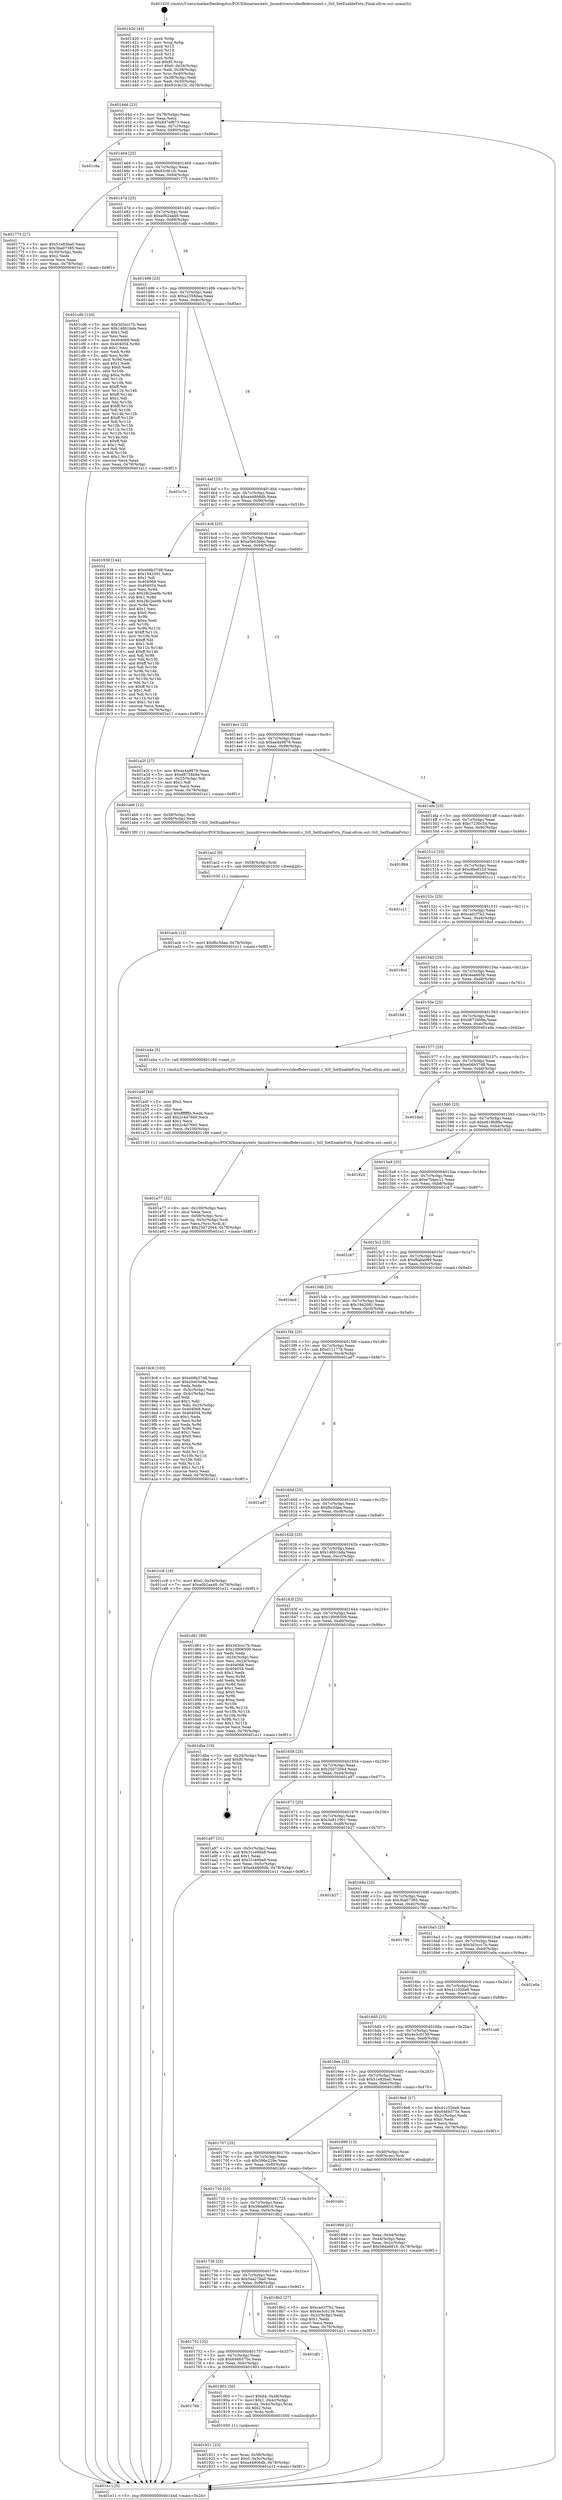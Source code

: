 digraph "0x401420" {
  label = "0x401420 (/mnt/c/Users/mathe/Desktop/tcc/POCII/binaries/extr_linuxdriversvideofbdevsisinit.c_SiS_SetEnableFstn_Final-ollvm.out::main(0))"
  labelloc = "t"
  node[shape=record]

  Entry [label="",width=0.3,height=0.3,shape=circle,fillcolor=black,style=filled]
  "0x40144d" [label="{
     0x40144d [23]\l
     | [instrs]\l
     &nbsp;&nbsp;0x40144d \<+3\>: mov -0x78(%rbp),%eax\l
     &nbsp;&nbsp;0x401450 \<+2\>: mov %eax,%ecx\l
     &nbsp;&nbsp;0x401452 \<+6\>: sub $0x847ef873,%ecx\l
     &nbsp;&nbsp;0x401458 \<+3\>: mov %eax,-0x7c(%rbp)\l
     &nbsp;&nbsp;0x40145b \<+3\>: mov %ecx,-0x80(%rbp)\l
     &nbsp;&nbsp;0x40145e \<+6\>: je 0000000000401c8a \<main+0x86a\>\l
  }"]
  "0x401c8a" [label="{
     0x401c8a\l
  }", style=dashed]
  "0x401464" [label="{
     0x401464 [25]\l
     | [instrs]\l
     &nbsp;&nbsp;0x401464 \<+5\>: jmp 0000000000401469 \<main+0x49\>\l
     &nbsp;&nbsp;0x401469 \<+3\>: mov -0x7c(%rbp),%eax\l
     &nbsp;&nbsp;0x40146c \<+5\>: sub $0x93c9c1fc,%eax\l
     &nbsp;&nbsp;0x401471 \<+6\>: mov %eax,-0x84(%rbp)\l
     &nbsp;&nbsp;0x401477 \<+6\>: je 0000000000401775 \<main+0x355\>\l
  }"]
  Exit [label="",width=0.3,height=0.3,shape=circle,fillcolor=black,style=filled,peripheries=2]
  "0x401775" [label="{
     0x401775 [27]\l
     | [instrs]\l
     &nbsp;&nbsp;0x401775 \<+5\>: mov $0x51e83ba0,%eax\l
     &nbsp;&nbsp;0x40177a \<+5\>: mov $0x3ba07385,%ecx\l
     &nbsp;&nbsp;0x40177f \<+3\>: mov -0x30(%rbp),%edx\l
     &nbsp;&nbsp;0x401782 \<+3\>: cmp $0x2,%edx\l
     &nbsp;&nbsp;0x401785 \<+3\>: cmovne %ecx,%eax\l
     &nbsp;&nbsp;0x401788 \<+3\>: mov %eax,-0x78(%rbp)\l
     &nbsp;&nbsp;0x40178b \<+5\>: jmp 0000000000401e11 \<main+0x9f1\>\l
  }"]
  "0x40147d" [label="{
     0x40147d [25]\l
     | [instrs]\l
     &nbsp;&nbsp;0x40147d \<+5\>: jmp 0000000000401482 \<main+0x62\>\l
     &nbsp;&nbsp;0x401482 \<+3\>: mov -0x7c(%rbp),%eax\l
     &nbsp;&nbsp;0x401485 \<+5\>: sub $0xa0b2aa48,%eax\l
     &nbsp;&nbsp;0x40148a \<+6\>: mov %eax,-0x88(%rbp)\l
     &nbsp;&nbsp;0x401490 \<+6\>: je 0000000000401cdb \<main+0x8bb\>\l
  }"]
  "0x401e11" [label="{
     0x401e11 [5]\l
     | [instrs]\l
     &nbsp;&nbsp;0x401e11 \<+5\>: jmp 000000000040144d \<main+0x2d\>\l
  }"]
  "0x401420" [label="{
     0x401420 [45]\l
     | [instrs]\l
     &nbsp;&nbsp;0x401420 \<+1\>: push %rbp\l
     &nbsp;&nbsp;0x401421 \<+3\>: mov %rsp,%rbp\l
     &nbsp;&nbsp;0x401424 \<+2\>: push %r15\l
     &nbsp;&nbsp;0x401426 \<+2\>: push %r14\l
     &nbsp;&nbsp;0x401428 \<+2\>: push %r12\l
     &nbsp;&nbsp;0x40142a \<+1\>: push %rbx\l
     &nbsp;&nbsp;0x40142b \<+7\>: sub $0xf0,%rsp\l
     &nbsp;&nbsp;0x401432 \<+7\>: movl $0x0,-0x34(%rbp)\l
     &nbsp;&nbsp;0x401439 \<+3\>: mov %edi,-0x38(%rbp)\l
     &nbsp;&nbsp;0x40143c \<+4\>: mov %rsi,-0x40(%rbp)\l
     &nbsp;&nbsp;0x401440 \<+3\>: mov -0x38(%rbp),%edi\l
     &nbsp;&nbsp;0x401443 \<+3\>: mov %edi,-0x30(%rbp)\l
     &nbsp;&nbsp;0x401446 \<+7\>: movl $0x93c9c1fc,-0x78(%rbp)\l
  }"]
  "0x401acb" [label="{
     0x401acb [12]\l
     | [instrs]\l
     &nbsp;&nbsp;0x401acb \<+7\>: movl $0xfbc5daa,-0x78(%rbp)\l
     &nbsp;&nbsp;0x401ad2 \<+5\>: jmp 0000000000401e11 \<main+0x9f1\>\l
  }"]
  "0x401cdb" [label="{
     0x401cdb [134]\l
     | [instrs]\l
     &nbsp;&nbsp;0x401cdb \<+5\>: mov $0x3d3ccc7b,%eax\l
     &nbsp;&nbsp;0x401ce0 \<+5\>: mov $0x146b1bda,%ecx\l
     &nbsp;&nbsp;0x401ce5 \<+2\>: mov $0x1,%dl\l
     &nbsp;&nbsp;0x401ce7 \<+2\>: xor %esi,%esi\l
     &nbsp;&nbsp;0x401ce9 \<+7\>: mov 0x404068,%edi\l
     &nbsp;&nbsp;0x401cf0 \<+8\>: mov 0x404054,%r8d\l
     &nbsp;&nbsp;0x401cf8 \<+3\>: sub $0x1,%esi\l
     &nbsp;&nbsp;0x401cfb \<+3\>: mov %edi,%r9d\l
     &nbsp;&nbsp;0x401cfe \<+3\>: add %esi,%r9d\l
     &nbsp;&nbsp;0x401d01 \<+4\>: imul %r9d,%edi\l
     &nbsp;&nbsp;0x401d05 \<+3\>: and $0x1,%edi\l
     &nbsp;&nbsp;0x401d08 \<+3\>: cmp $0x0,%edi\l
     &nbsp;&nbsp;0x401d0b \<+4\>: sete %r10b\l
     &nbsp;&nbsp;0x401d0f \<+4\>: cmp $0xa,%r8d\l
     &nbsp;&nbsp;0x401d13 \<+4\>: setl %r11b\l
     &nbsp;&nbsp;0x401d17 \<+3\>: mov %r10b,%bl\l
     &nbsp;&nbsp;0x401d1a \<+3\>: xor $0xff,%bl\l
     &nbsp;&nbsp;0x401d1d \<+3\>: mov %r11b,%r14b\l
     &nbsp;&nbsp;0x401d20 \<+4\>: xor $0xff,%r14b\l
     &nbsp;&nbsp;0x401d24 \<+3\>: xor $0x1,%dl\l
     &nbsp;&nbsp;0x401d27 \<+3\>: mov %bl,%r15b\l
     &nbsp;&nbsp;0x401d2a \<+4\>: and $0xff,%r15b\l
     &nbsp;&nbsp;0x401d2e \<+3\>: and %dl,%r10b\l
     &nbsp;&nbsp;0x401d31 \<+3\>: mov %r14b,%r12b\l
     &nbsp;&nbsp;0x401d34 \<+4\>: and $0xff,%r12b\l
     &nbsp;&nbsp;0x401d38 \<+3\>: and %dl,%r11b\l
     &nbsp;&nbsp;0x401d3b \<+3\>: or %r10b,%r15b\l
     &nbsp;&nbsp;0x401d3e \<+3\>: or %r11b,%r12b\l
     &nbsp;&nbsp;0x401d41 \<+3\>: xor %r12b,%r15b\l
     &nbsp;&nbsp;0x401d44 \<+3\>: or %r14b,%bl\l
     &nbsp;&nbsp;0x401d47 \<+3\>: xor $0xff,%bl\l
     &nbsp;&nbsp;0x401d4a \<+3\>: or $0x1,%dl\l
     &nbsp;&nbsp;0x401d4d \<+2\>: and %dl,%bl\l
     &nbsp;&nbsp;0x401d4f \<+3\>: or %bl,%r15b\l
     &nbsp;&nbsp;0x401d52 \<+4\>: test $0x1,%r15b\l
     &nbsp;&nbsp;0x401d56 \<+3\>: cmovne %ecx,%eax\l
     &nbsp;&nbsp;0x401d59 \<+3\>: mov %eax,-0x78(%rbp)\l
     &nbsp;&nbsp;0x401d5c \<+5\>: jmp 0000000000401e11 \<main+0x9f1\>\l
  }"]
  "0x401496" [label="{
     0x401496 [25]\l
     | [instrs]\l
     &nbsp;&nbsp;0x401496 \<+5\>: jmp 000000000040149b \<main+0x7b\>\l
     &nbsp;&nbsp;0x40149b \<+3\>: mov -0x7c(%rbp),%eax\l
     &nbsp;&nbsp;0x40149e \<+5\>: sub $0xa2358daa,%eax\l
     &nbsp;&nbsp;0x4014a3 \<+6\>: mov %eax,-0x8c(%rbp)\l
     &nbsp;&nbsp;0x4014a9 \<+6\>: je 0000000000401c7e \<main+0x85e\>\l
  }"]
  "0x401ac2" [label="{
     0x401ac2 [9]\l
     | [instrs]\l
     &nbsp;&nbsp;0x401ac2 \<+4\>: mov -0x58(%rbp),%rdi\l
     &nbsp;&nbsp;0x401ac6 \<+5\>: call 0000000000401030 \<free@plt\>\l
     | [calls]\l
     &nbsp;&nbsp;0x401030 \{1\} (unknown)\l
  }"]
  "0x401c7e" [label="{
     0x401c7e\l
  }", style=dashed]
  "0x4014af" [label="{
     0x4014af [25]\l
     | [instrs]\l
     &nbsp;&nbsp;0x4014af \<+5\>: jmp 00000000004014b4 \<main+0x94\>\l
     &nbsp;&nbsp;0x4014b4 \<+3\>: mov -0x7c(%rbp),%eax\l
     &nbsp;&nbsp;0x4014b7 \<+5\>: sub $0xa44806db,%eax\l
     &nbsp;&nbsp;0x4014bc \<+6\>: mov %eax,-0x90(%rbp)\l
     &nbsp;&nbsp;0x4014c2 \<+6\>: je 0000000000401938 \<main+0x518\>\l
  }"]
  "0x401a77" [label="{
     0x401a77 [32]\l
     | [instrs]\l
     &nbsp;&nbsp;0x401a77 \<+6\>: mov -0x100(%rbp),%ecx\l
     &nbsp;&nbsp;0x401a7d \<+3\>: imul %eax,%ecx\l
     &nbsp;&nbsp;0x401a80 \<+4\>: mov -0x58(%rbp),%rsi\l
     &nbsp;&nbsp;0x401a84 \<+4\>: movslq -0x5c(%rbp),%rdi\l
     &nbsp;&nbsp;0x401a88 \<+3\>: mov %ecx,(%rsi,%rdi,4)\l
     &nbsp;&nbsp;0x401a8b \<+7\>: movl $0x25d72044,-0x78(%rbp)\l
     &nbsp;&nbsp;0x401a92 \<+5\>: jmp 0000000000401e11 \<main+0x9f1\>\l
  }"]
  "0x401938" [label="{
     0x401938 [144]\l
     | [instrs]\l
     &nbsp;&nbsp;0x401938 \<+5\>: mov $0xe06b37d8,%eax\l
     &nbsp;&nbsp;0x40193d \<+5\>: mov $0x1942091,%ecx\l
     &nbsp;&nbsp;0x401942 \<+2\>: mov $0x1,%dl\l
     &nbsp;&nbsp;0x401944 \<+7\>: mov 0x404068,%esi\l
     &nbsp;&nbsp;0x40194b \<+7\>: mov 0x404054,%edi\l
     &nbsp;&nbsp;0x401952 \<+3\>: mov %esi,%r8d\l
     &nbsp;&nbsp;0x401955 \<+7\>: sub $0x28c2ee9b,%r8d\l
     &nbsp;&nbsp;0x40195c \<+4\>: sub $0x1,%r8d\l
     &nbsp;&nbsp;0x401960 \<+7\>: add $0x28c2ee9b,%r8d\l
     &nbsp;&nbsp;0x401967 \<+4\>: imul %r8d,%esi\l
     &nbsp;&nbsp;0x40196b \<+3\>: and $0x1,%esi\l
     &nbsp;&nbsp;0x40196e \<+3\>: cmp $0x0,%esi\l
     &nbsp;&nbsp;0x401971 \<+4\>: sete %r9b\l
     &nbsp;&nbsp;0x401975 \<+3\>: cmp $0xa,%edi\l
     &nbsp;&nbsp;0x401978 \<+4\>: setl %r10b\l
     &nbsp;&nbsp;0x40197c \<+3\>: mov %r9b,%r11b\l
     &nbsp;&nbsp;0x40197f \<+4\>: xor $0xff,%r11b\l
     &nbsp;&nbsp;0x401983 \<+3\>: mov %r10b,%bl\l
     &nbsp;&nbsp;0x401986 \<+3\>: xor $0xff,%bl\l
     &nbsp;&nbsp;0x401989 \<+3\>: xor $0x1,%dl\l
     &nbsp;&nbsp;0x40198c \<+3\>: mov %r11b,%r14b\l
     &nbsp;&nbsp;0x40198f \<+4\>: and $0xff,%r14b\l
     &nbsp;&nbsp;0x401993 \<+3\>: and %dl,%r9b\l
     &nbsp;&nbsp;0x401996 \<+3\>: mov %bl,%r15b\l
     &nbsp;&nbsp;0x401999 \<+4\>: and $0xff,%r15b\l
     &nbsp;&nbsp;0x40199d \<+3\>: and %dl,%r10b\l
     &nbsp;&nbsp;0x4019a0 \<+3\>: or %r9b,%r14b\l
     &nbsp;&nbsp;0x4019a3 \<+3\>: or %r10b,%r15b\l
     &nbsp;&nbsp;0x4019a6 \<+3\>: xor %r15b,%r14b\l
     &nbsp;&nbsp;0x4019a9 \<+3\>: or %bl,%r11b\l
     &nbsp;&nbsp;0x4019ac \<+4\>: xor $0xff,%r11b\l
     &nbsp;&nbsp;0x4019b0 \<+3\>: or $0x1,%dl\l
     &nbsp;&nbsp;0x4019b3 \<+3\>: and %dl,%r11b\l
     &nbsp;&nbsp;0x4019b6 \<+3\>: or %r11b,%r14b\l
     &nbsp;&nbsp;0x4019b9 \<+4\>: test $0x1,%r14b\l
     &nbsp;&nbsp;0x4019bd \<+3\>: cmovne %ecx,%eax\l
     &nbsp;&nbsp;0x4019c0 \<+3\>: mov %eax,-0x78(%rbp)\l
     &nbsp;&nbsp;0x4019c3 \<+5\>: jmp 0000000000401e11 \<main+0x9f1\>\l
  }"]
  "0x4014c8" [label="{
     0x4014c8 [25]\l
     | [instrs]\l
     &nbsp;&nbsp;0x4014c8 \<+5\>: jmp 00000000004014cd \<main+0xad\>\l
     &nbsp;&nbsp;0x4014cd \<+3\>: mov -0x7c(%rbp),%eax\l
     &nbsp;&nbsp;0x4014d0 \<+5\>: sub $0xa5e03e9a,%eax\l
     &nbsp;&nbsp;0x4014d5 \<+6\>: mov %eax,-0x94(%rbp)\l
     &nbsp;&nbsp;0x4014db \<+6\>: je 0000000000401a2f \<main+0x60f\>\l
  }"]
  "0x401a4f" [label="{
     0x401a4f [40]\l
     | [instrs]\l
     &nbsp;&nbsp;0x401a4f \<+5\>: mov $0x2,%ecx\l
     &nbsp;&nbsp;0x401a54 \<+1\>: cltd\l
     &nbsp;&nbsp;0x401a55 \<+2\>: idiv %ecx\l
     &nbsp;&nbsp;0x401a57 \<+6\>: imul $0xfffffffe,%edx,%ecx\l
     &nbsp;&nbsp;0x401a5d \<+6\>: add $0x2c4d76b0,%ecx\l
     &nbsp;&nbsp;0x401a63 \<+3\>: add $0x1,%ecx\l
     &nbsp;&nbsp;0x401a66 \<+6\>: sub $0x2c4d76b0,%ecx\l
     &nbsp;&nbsp;0x401a6c \<+6\>: mov %ecx,-0x100(%rbp)\l
     &nbsp;&nbsp;0x401a72 \<+5\>: call 0000000000401160 \<next_i\>\l
     | [calls]\l
     &nbsp;&nbsp;0x401160 \{1\} (/mnt/c/Users/mathe/Desktop/tcc/POCII/binaries/extr_linuxdriversvideofbdevsisinit.c_SiS_SetEnableFstn_Final-ollvm.out::next_i)\l
  }"]
  "0x401a2f" [label="{
     0x401a2f [27]\l
     | [instrs]\l
     &nbsp;&nbsp;0x401a2f \<+5\>: mov $0xae4a9876,%eax\l
     &nbsp;&nbsp;0x401a34 \<+5\>: mov $0xd8734b9a,%ecx\l
     &nbsp;&nbsp;0x401a39 \<+3\>: mov -0x25(%rbp),%dl\l
     &nbsp;&nbsp;0x401a3c \<+3\>: test $0x1,%dl\l
     &nbsp;&nbsp;0x401a3f \<+3\>: cmovne %ecx,%eax\l
     &nbsp;&nbsp;0x401a42 \<+3\>: mov %eax,-0x78(%rbp)\l
     &nbsp;&nbsp;0x401a45 \<+5\>: jmp 0000000000401e11 \<main+0x9f1\>\l
  }"]
  "0x4014e1" [label="{
     0x4014e1 [25]\l
     | [instrs]\l
     &nbsp;&nbsp;0x4014e1 \<+5\>: jmp 00000000004014e6 \<main+0xc6\>\l
     &nbsp;&nbsp;0x4014e6 \<+3\>: mov -0x7c(%rbp),%eax\l
     &nbsp;&nbsp;0x4014e9 \<+5\>: sub $0xae4a9876,%eax\l
     &nbsp;&nbsp;0x4014ee \<+6\>: mov %eax,-0x98(%rbp)\l
     &nbsp;&nbsp;0x4014f4 \<+6\>: je 0000000000401ab6 \<main+0x696\>\l
  }"]
  "0x401921" [label="{
     0x401921 [23]\l
     | [instrs]\l
     &nbsp;&nbsp;0x401921 \<+4\>: mov %rax,-0x58(%rbp)\l
     &nbsp;&nbsp;0x401925 \<+7\>: movl $0x0,-0x5c(%rbp)\l
     &nbsp;&nbsp;0x40192c \<+7\>: movl $0xa44806db,-0x78(%rbp)\l
     &nbsp;&nbsp;0x401933 \<+5\>: jmp 0000000000401e11 \<main+0x9f1\>\l
  }"]
  "0x401ab6" [label="{
     0x401ab6 [12]\l
     | [instrs]\l
     &nbsp;&nbsp;0x401ab6 \<+4\>: mov -0x58(%rbp),%rdi\l
     &nbsp;&nbsp;0x401aba \<+3\>: mov -0x48(%rbp),%esi\l
     &nbsp;&nbsp;0x401abd \<+5\>: call 00000000004013f0 \<SiS_SetEnableFstn\>\l
     | [calls]\l
     &nbsp;&nbsp;0x4013f0 \{1\} (/mnt/c/Users/mathe/Desktop/tcc/POCII/binaries/extr_linuxdriversvideofbdevsisinit.c_SiS_SetEnableFstn_Final-ollvm.out::SiS_SetEnableFstn)\l
  }"]
  "0x4014fa" [label="{
     0x4014fa [25]\l
     | [instrs]\l
     &nbsp;&nbsp;0x4014fa \<+5\>: jmp 00000000004014ff \<main+0xdf\>\l
     &nbsp;&nbsp;0x4014ff \<+3\>: mov -0x7c(%rbp),%eax\l
     &nbsp;&nbsp;0x401502 \<+5\>: sub $0xc7230c54,%eax\l
     &nbsp;&nbsp;0x401507 \<+6\>: mov %eax,-0x9c(%rbp)\l
     &nbsp;&nbsp;0x40150d \<+6\>: je 0000000000401884 \<main+0x464\>\l
  }"]
  "0x40176b" [label="{
     0x40176b\l
  }", style=dashed]
  "0x401884" [label="{
     0x401884\l
  }", style=dashed]
  "0x401513" [label="{
     0x401513 [25]\l
     | [instrs]\l
     &nbsp;&nbsp;0x401513 \<+5\>: jmp 0000000000401518 \<main+0xf8\>\l
     &nbsp;&nbsp;0x401518 \<+3\>: mov -0x7c(%rbp),%eax\l
     &nbsp;&nbsp;0x40151b \<+5\>: sub $0xc8bef32d,%eax\l
     &nbsp;&nbsp;0x401520 \<+6\>: mov %eax,-0xa0(%rbp)\l
     &nbsp;&nbsp;0x401526 \<+6\>: je 0000000000401c11 \<main+0x7f1\>\l
  }"]
  "0x401903" [label="{
     0x401903 [30]\l
     | [instrs]\l
     &nbsp;&nbsp;0x401903 \<+7\>: movl $0x64,-0x48(%rbp)\l
     &nbsp;&nbsp;0x40190a \<+7\>: movl $0x1,-0x4c(%rbp)\l
     &nbsp;&nbsp;0x401911 \<+4\>: movslq -0x4c(%rbp),%rax\l
     &nbsp;&nbsp;0x401915 \<+4\>: shl $0x2,%rax\l
     &nbsp;&nbsp;0x401919 \<+3\>: mov %rax,%rdi\l
     &nbsp;&nbsp;0x40191c \<+5\>: call 0000000000401050 \<malloc@plt\>\l
     | [calls]\l
     &nbsp;&nbsp;0x401050 \{1\} (unknown)\l
  }"]
  "0x401c11" [label="{
     0x401c11\l
  }", style=dashed]
  "0x40152c" [label="{
     0x40152c [25]\l
     | [instrs]\l
     &nbsp;&nbsp;0x40152c \<+5\>: jmp 0000000000401531 \<main+0x111\>\l
     &nbsp;&nbsp;0x401531 \<+3\>: mov -0x7c(%rbp),%eax\l
     &nbsp;&nbsp;0x401534 \<+5\>: sub $0xcad1f7b2,%eax\l
     &nbsp;&nbsp;0x401539 \<+6\>: mov %eax,-0xa4(%rbp)\l
     &nbsp;&nbsp;0x40153f \<+6\>: je 00000000004018cd \<main+0x4ad\>\l
  }"]
  "0x401752" [label="{
     0x401752 [25]\l
     | [instrs]\l
     &nbsp;&nbsp;0x401752 \<+5\>: jmp 0000000000401757 \<main+0x337\>\l
     &nbsp;&nbsp;0x401757 \<+3\>: mov -0x7c(%rbp),%eax\l
     &nbsp;&nbsp;0x40175a \<+5\>: sub $0x646b575e,%eax\l
     &nbsp;&nbsp;0x40175f \<+6\>: mov %eax,-0xfc(%rbp)\l
     &nbsp;&nbsp;0x401765 \<+6\>: je 0000000000401903 \<main+0x4e3\>\l
  }"]
  "0x4018cd" [label="{
     0x4018cd\l
  }", style=dashed]
  "0x401545" [label="{
     0x401545 [25]\l
     | [instrs]\l
     &nbsp;&nbsp;0x401545 \<+5\>: jmp 000000000040154a \<main+0x12a\>\l
     &nbsp;&nbsp;0x40154a \<+3\>: mov -0x7c(%rbp),%eax\l
     &nbsp;&nbsp;0x40154d \<+5\>: sub $0xceea665b,%eax\l
     &nbsp;&nbsp;0x401552 \<+6\>: mov %eax,-0xa8(%rbp)\l
     &nbsp;&nbsp;0x401558 \<+6\>: je 0000000000401b81 \<main+0x761\>\l
  }"]
  "0x401df1" [label="{
     0x401df1\l
  }", style=dashed]
  "0x401b81" [label="{
     0x401b81\l
  }", style=dashed]
  "0x40155e" [label="{
     0x40155e [25]\l
     | [instrs]\l
     &nbsp;&nbsp;0x40155e \<+5\>: jmp 0000000000401563 \<main+0x143\>\l
     &nbsp;&nbsp;0x401563 \<+3\>: mov -0x7c(%rbp),%eax\l
     &nbsp;&nbsp;0x401566 \<+5\>: sub $0xd8734b9a,%eax\l
     &nbsp;&nbsp;0x40156b \<+6\>: mov %eax,-0xac(%rbp)\l
     &nbsp;&nbsp;0x401571 \<+6\>: je 0000000000401a4a \<main+0x62a\>\l
  }"]
  "0x401739" [label="{
     0x401739 [25]\l
     | [instrs]\l
     &nbsp;&nbsp;0x401739 \<+5\>: jmp 000000000040173e \<main+0x31e\>\l
     &nbsp;&nbsp;0x40173e \<+3\>: mov -0x7c(%rbp),%eax\l
     &nbsp;&nbsp;0x401741 \<+5\>: sub $0x5aa27ba0,%eax\l
     &nbsp;&nbsp;0x401746 \<+6\>: mov %eax,-0xf8(%rbp)\l
     &nbsp;&nbsp;0x40174c \<+6\>: je 0000000000401df1 \<main+0x9d1\>\l
  }"]
  "0x401a4a" [label="{
     0x401a4a [5]\l
     | [instrs]\l
     &nbsp;&nbsp;0x401a4a \<+5\>: call 0000000000401160 \<next_i\>\l
     | [calls]\l
     &nbsp;&nbsp;0x401160 \{1\} (/mnt/c/Users/mathe/Desktop/tcc/POCII/binaries/extr_linuxdriversvideofbdevsisinit.c_SiS_SetEnableFstn_Final-ollvm.out::next_i)\l
  }"]
  "0x401577" [label="{
     0x401577 [25]\l
     | [instrs]\l
     &nbsp;&nbsp;0x401577 \<+5\>: jmp 000000000040157c \<main+0x15c\>\l
     &nbsp;&nbsp;0x40157c \<+3\>: mov -0x7c(%rbp),%eax\l
     &nbsp;&nbsp;0x40157f \<+5\>: sub $0xe06b37d8,%eax\l
     &nbsp;&nbsp;0x401584 \<+6\>: mov %eax,-0xb0(%rbp)\l
     &nbsp;&nbsp;0x40158a \<+6\>: je 0000000000401de5 \<main+0x9c5\>\l
  }"]
  "0x4018b2" [label="{
     0x4018b2 [27]\l
     | [instrs]\l
     &nbsp;&nbsp;0x4018b2 \<+5\>: mov $0xcad1f7b2,%eax\l
     &nbsp;&nbsp;0x4018b7 \<+5\>: mov $0x4e3c0139,%ecx\l
     &nbsp;&nbsp;0x4018bc \<+3\>: mov -0x2c(%rbp),%edx\l
     &nbsp;&nbsp;0x4018bf \<+3\>: cmp $0x1,%edx\l
     &nbsp;&nbsp;0x4018c2 \<+3\>: cmovl %ecx,%eax\l
     &nbsp;&nbsp;0x4018c5 \<+3\>: mov %eax,-0x78(%rbp)\l
     &nbsp;&nbsp;0x4018c8 \<+5\>: jmp 0000000000401e11 \<main+0x9f1\>\l
  }"]
  "0x401de5" [label="{
     0x401de5\l
  }", style=dashed]
  "0x401590" [label="{
     0x401590 [25]\l
     | [instrs]\l
     &nbsp;&nbsp;0x401590 \<+5\>: jmp 0000000000401595 \<main+0x175\>\l
     &nbsp;&nbsp;0x401595 \<+3\>: mov -0x7c(%rbp),%eax\l
     &nbsp;&nbsp;0x401598 \<+5\>: sub $0xe618b88a,%eax\l
     &nbsp;&nbsp;0x40159d \<+6\>: mov %eax,-0xb4(%rbp)\l
     &nbsp;&nbsp;0x4015a3 \<+6\>: je 0000000000401820 \<main+0x400\>\l
  }"]
  "0x401720" [label="{
     0x401720 [25]\l
     | [instrs]\l
     &nbsp;&nbsp;0x401720 \<+5\>: jmp 0000000000401725 \<main+0x305\>\l
     &nbsp;&nbsp;0x401725 \<+3\>: mov -0x7c(%rbp),%eax\l
     &nbsp;&nbsp;0x401728 \<+5\>: sub $0x58da6816,%eax\l
     &nbsp;&nbsp;0x40172d \<+6\>: mov %eax,-0xf4(%rbp)\l
     &nbsp;&nbsp;0x401733 \<+6\>: je 00000000004018b2 \<main+0x492\>\l
  }"]
  "0x401820" [label="{
     0x401820\l
  }", style=dashed]
  "0x4015a9" [label="{
     0x4015a9 [25]\l
     | [instrs]\l
     &nbsp;&nbsp;0x4015a9 \<+5\>: jmp 00000000004015ae \<main+0x18e\>\l
     &nbsp;&nbsp;0x4015ae \<+3\>: mov -0x7c(%rbp),%eax\l
     &nbsp;&nbsp;0x4015b1 \<+5\>: sub $0xe7bbec11,%eax\l
     &nbsp;&nbsp;0x4015b6 \<+6\>: mov %eax,-0xb8(%rbp)\l
     &nbsp;&nbsp;0x4015bc \<+6\>: je 0000000000401cb7 \<main+0x897\>\l
  }"]
  "0x401b0c" [label="{
     0x401b0c\l
  }", style=dashed]
  "0x401cb7" [label="{
     0x401cb7\l
  }", style=dashed]
  "0x4015c2" [label="{
     0x4015c2 [25]\l
     | [instrs]\l
     &nbsp;&nbsp;0x4015c2 \<+5\>: jmp 00000000004015c7 \<main+0x1a7\>\l
     &nbsp;&nbsp;0x4015c7 \<+3\>: mov -0x7c(%rbp),%eax\l
     &nbsp;&nbsp;0x4015ca \<+5\>: sub $0xf8aba989,%eax\l
     &nbsp;&nbsp;0x4015cf \<+6\>: mov %eax,-0xbc(%rbp)\l
     &nbsp;&nbsp;0x4015d5 \<+6\>: je 0000000000401dcd \<main+0x9ad\>\l
  }"]
  "0x40189d" [label="{
     0x40189d [21]\l
     | [instrs]\l
     &nbsp;&nbsp;0x40189d \<+3\>: mov %eax,-0x44(%rbp)\l
     &nbsp;&nbsp;0x4018a0 \<+3\>: mov -0x44(%rbp),%eax\l
     &nbsp;&nbsp;0x4018a3 \<+3\>: mov %eax,-0x2c(%rbp)\l
     &nbsp;&nbsp;0x4018a6 \<+7\>: movl $0x58da6816,-0x78(%rbp)\l
     &nbsp;&nbsp;0x4018ad \<+5\>: jmp 0000000000401e11 \<main+0x9f1\>\l
  }"]
  "0x401dcd" [label="{
     0x401dcd\l
  }", style=dashed]
  "0x4015db" [label="{
     0x4015db [25]\l
     | [instrs]\l
     &nbsp;&nbsp;0x4015db \<+5\>: jmp 00000000004015e0 \<main+0x1c0\>\l
     &nbsp;&nbsp;0x4015e0 \<+3\>: mov -0x7c(%rbp),%eax\l
     &nbsp;&nbsp;0x4015e3 \<+5\>: sub $0x1942091,%eax\l
     &nbsp;&nbsp;0x4015e8 \<+6\>: mov %eax,-0xc0(%rbp)\l
     &nbsp;&nbsp;0x4015ee \<+6\>: je 00000000004019c8 \<main+0x5a8\>\l
  }"]
  "0x401707" [label="{
     0x401707 [25]\l
     | [instrs]\l
     &nbsp;&nbsp;0x401707 \<+5\>: jmp 000000000040170c \<main+0x2ec\>\l
     &nbsp;&nbsp;0x40170c \<+3\>: mov -0x7c(%rbp),%eax\l
     &nbsp;&nbsp;0x40170f \<+5\>: sub $0x586e229e,%eax\l
     &nbsp;&nbsp;0x401714 \<+6\>: mov %eax,-0xf0(%rbp)\l
     &nbsp;&nbsp;0x40171a \<+6\>: je 0000000000401b0c \<main+0x6ec\>\l
  }"]
  "0x4019c8" [label="{
     0x4019c8 [103]\l
     | [instrs]\l
     &nbsp;&nbsp;0x4019c8 \<+5\>: mov $0xe06b37d8,%eax\l
     &nbsp;&nbsp;0x4019cd \<+5\>: mov $0xa5e03e9a,%ecx\l
     &nbsp;&nbsp;0x4019d2 \<+2\>: xor %edx,%edx\l
     &nbsp;&nbsp;0x4019d4 \<+3\>: mov -0x5c(%rbp),%esi\l
     &nbsp;&nbsp;0x4019d7 \<+3\>: cmp -0x4c(%rbp),%esi\l
     &nbsp;&nbsp;0x4019da \<+4\>: setl %dil\l
     &nbsp;&nbsp;0x4019de \<+4\>: and $0x1,%dil\l
     &nbsp;&nbsp;0x4019e2 \<+4\>: mov %dil,-0x25(%rbp)\l
     &nbsp;&nbsp;0x4019e6 \<+7\>: mov 0x404068,%esi\l
     &nbsp;&nbsp;0x4019ed \<+8\>: mov 0x404054,%r8d\l
     &nbsp;&nbsp;0x4019f5 \<+3\>: sub $0x1,%edx\l
     &nbsp;&nbsp;0x4019f8 \<+3\>: mov %esi,%r9d\l
     &nbsp;&nbsp;0x4019fb \<+3\>: add %edx,%r9d\l
     &nbsp;&nbsp;0x4019fe \<+4\>: imul %r9d,%esi\l
     &nbsp;&nbsp;0x401a02 \<+3\>: and $0x1,%esi\l
     &nbsp;&nbsp;0x401a05 \<+3\>: cmp $0x0,%esi\l
     &nbsp;&nbsp;0x401a08 \<+4\>: sete %dil\l
     &nbsp;&nbsp;0x401a0c \<+4\>: cmp $0xa,%r8d\l
     &nbsp;&nbsp;0x401a10 \<+4\>: setl %r10b\l
     &nbsp;&nbsp;0x401a14 \<+3\>: mov %dil,%r11b\l
     &nbsp;&nbsp;0x401a17 \<+3\>: and %r10b,%r11b\l
     &nbsp;&nbsp;0x401a1a \<+3\>: xor %r10b,%dil\l
     &nbsp;&nbsp;0x401a1d \<+3\>: or %dil,%r11b\l
     &nbsp;&nbsp;0x401a20 \<+4\>: test $0x1,%r11b\l
     &nbsp;&nbsp;0x401a24 \<+3\>: cmovne %ecx,%eax\l
     &nbsp;&nbsp;0x401a27 \<+3\>: mov %eax,-0x78(%rbp)\l
     &nbsp;&nbsp;0x401a2a \<+5\>: jmp 0000000000401e11 \<main+0x9f1\>\l
  }"]
  "0x4015f4" [label="{
     0x4015f4 [25]\l
     | [instrs]\l
     &nbsp;&nbsp;0x4015f4 \<+5\>: jmp 00000000004015f9 \<main+0x1d9\>\l
     &nbsp;&nbsp;0x4015f9 \<+3\>: mov -0x7c(%rbp),%eax\l
     &nbsp;&nbsp;0x4015fc \<+5\>: sub $0xd111776,%eax\l
     &nbsp;&nbsp;0x401601 \<+6\>: mov %eax,-0xc4(%rbp)\l
     &nbsp;&nbsp;0x401607 \<+6\>: je 0000000000401ad7 \<main+0x6b7\>\l
  }"]
  "0x401890" [label="{
     0x401890 [13]\l
     | [instrs]\l
     &nbsp;&nbsp;0x401890 \<+4\>: mov -0x40(%rbp),%rax\l
     &nbsp;&nbsp;0x401894 \<+4\>: mov 0x8(%rax),%rdi\l
     &nbsp;&nbsp;0x401898 \<+5\>: call 0000000000401060 \<atoi@plt\>\l
     | [calls]\l
     &nbsp;&nbsp;0x401060 \{1\} (unknown)\l
  }"]
  "0x401ad7" [label="{
     0x401ad7\l
  }", style=dashed]
  "0x40160d" [label="{
     0x40160d [25]\l
     | [instrs]\l
     &nbsp;&nbsp;0x40160d \<+5\>: jmp 0000000000401612 \<main+0x1f2\>\l
     &nbsp;&nbsp;0x401612 \<+3\>: mov -0x7c(%rbp),%eax\l
     &nbsp;&nbsp;0x401615 \<+5\>: sub $0xfbc5daa,%eax\l
     &nbsp;&nbsp;0x40161a \<+6\>: mov %eax,-0xc8(%rbp)\l
     &nbsp;&nbsp;0x401620 \<+6\>: je 0000000000401cc8 \<main+0x8a8\>\l
  }"]
  "0x4016ee" [label="{
     0x4016ee [25]\l
     | [instrs]\l
     &nbsp;&nbsp;0x4016ee \<+5\>: jmp 00000000004016f3 \<main+0x2d3\>\l
     &nbsp;&nbsp;0x4016f3 \<+3\>: mov -0x7c(%rbp),%eax\l
     &nbsp;&nbsp;0x4016f6 \<+5\>: sub $0x51e83ba0,%eax\l
     &nbsp;&nbsp;0x4016fb \<+6\>: mov %eax,-0xec(%rbp)\l
     &nbsp;&nbsp;0x401701 \<+6\>: je 0000000000401890 \<main+0x470\>\l
  }"]
  "0x401cc8" [label="{
     0x401cc8 [19]\l
     | [instrs]\l
     &nbsp;&nbsp;0x401cc8 \<+7\>: movl $0x0,-0x34(%rbp)\l
     &nbsp;&nbsp;0x401ccf \<+7\>: movl $0xa0b2aa48,-0x78(%rbp)\l
     &nbsp;&nbsp;0x401cd6 \<+5\>: jmp 0000000000401e11 \<main+0x9f1\>\l
  }"]
  "0x401626" [label="{
     0x401626 [25]\l
     | [instrs]\l
     &nbsp;&nbsp;0x401626 \<+5\>: jmp 000000000040162b \<main+0x20b\>\l
     &nbsp;&nbsp;0x40162b \<+3\>: mov -0x7c(%rbp),%eax\l
     &nbsp;&nbsp;0x40162e \<+5\>: sub $0x146b1bda,%eax\l
     &nbsp;&nbsp;0x401633 \<+6\>: mov %eax,-0xcc(%rbp)\l
     &nbsp;&nbsp;0x401639 \<+6\>: je 0000000000401d61 \<main+0x941\>\l
  }"]
  "0x4018e8" [label="{
     0x4018e8 [27]\l
     | [instrs]\l
     &nbsp;&nbsp;0x4018e8 \<+5\>: mov $0x41c32ba9,%eax\l
     &nbsp;&nbsp;0x4018ed \<+5\>: mov $0x646b575e,%ecx\l
     &nbsp;&nbsp;0x4018f2 \<+3\>: mov -0x2c(%rbp),%edx\l
     &nbsp;&nbsp;0x4018f5 \<+3\>: cmp $0x0,%edx\l
     &nbsp;&nbsp;0x4018f8 \<+3\>: cmove %ecx,%eax\l
     &nbsp;&nbsp;0x4018fb \<+3\>: mov %eax,-0x78(%rbp)\l
     &nbsp;&nbsp;0x4018fe \<+5\>: jmp 0000000000401e11 \<main+0x9f1\>\l
  }"]
  "0x401d61" [label="{
     0x401d61 [89]\l
     | [instrs]\l
     &nbsp;&nbsp;0x401d61 \<+5\>: mov $0x3d3ccc7b,%eax\l
     &nbsp;&nbsp;0x401d66 \<+5\>: mov $0x1d906509,%ecx\l
     &nbsp;&nbsp;0x401d6b \<+2\>: xor %edx,%edx\l
     &nbsp;&nbsp;0x401d6d \<+3\>: mov -0x34(%rbp),%esi\l
     &nbsp;&nbsp;0x401d70 \<+3\>: mov %esi,-0x24(%rbp)\l
     &nbsp;&nbsp;0x401d73 \<+7\>: mov 0x404068,%esi\l
     &nbsp;&nbsp;0x401d7a \<+7\>: mov 0x404054,%edi\l
     &nbsp;&nbsp;0x401d81 \<+3\>: sub $0x1,%edx\l
     &nbsp;&nbsp;0x401d84 \<+3\>: mov %esi,%r8d\l
     &nbsp;&nbsp;0x401d87 \<+3\>: add %edx,%r8d\l
     &nbsp;&nbsp;0x401d8a \<+4\>: imul %r8d,%esi\l
     &nbsp;&nbsp;0x401d8e \<+3\>: and $0x1,%esi\l
     &nbsp;&nbsp;0x401d91 \<+3\>: cmp $0x0,%esi\l
     &nbsp;&nbsp;0x401d94 \<+4\>: sete %r9b\l
     &nbsp;&nbsp;0x401d98 \<+3\>: cmp $0xa,%edi\l
     &nbsp;&nbsp;0x401d9b \<+4\>: setl %r10b\l
     &nbsp;&nbsp;0x401d9f \<+3\>: mov %r9b,%r11b\l
     &nbsp;&nbsp;0x401da2 \<+3\>: and %r10b,%r11b\l
     &nbsp;&nbsp;0x401da5 \<+3\>: xor %r10b,%r9b\l
     &nbsp;&nbsp;0x401da8 \<+3\>: or %r9b,%r11b\l
     &nbsp;&nbsp;0x401dab \<+4\>: test $0x1,%r11b\l
     &nbsp;&nbsp;0x401daf \<+3\>: cmovne %ecx,%eax\l
     &nbsp;&nbsp;0x401db2 \<+3\>: mov %eax,-0x78(%rbp)\l
     &nbsp;&nbsp;0x401db5 \<+5\>: jmp 0000000000401e11 \<main+0x9f1\>\l
  }"]
  "0x40163f" [label="{
     0x40163f [25]\l
     | [instrs]\l
     &nbsp;&nbsp;0x40163f \<+5\>: jmp 0000000000401644 \<main+0x224\>\l
     &nbsp;&nbsp;0x401644 \<+3\>: mov -0x7c(%rbp),%eax\l
     &nbsp;&nbsp;0x401647 \<+5\>: sub $0x1d906509,%eax\l
     &nbsp;&nbsp;0x40164c \<+6\>: mov %eax,-0xd0(%rbp)\l
     &nbsp;&nbsp;0x401652 \<+6\>: je 0000000000401dba \<main+0x99a\>\l
  }"]
  "0x4016d5" [label="{
     0x4016d5 [25]\l
     | [instrs]\l
     &nbsp;&nbsp;0x4016d5 \<+5\>: jmp 00000000004016da \<main+0x2ba\>\l
     &nbsp;&nbsp;0x4016da \<+3\>: mov -0x7c(%rbp),%eax\l
     &nbsp;&nbsp;0x4016dd \<+5\>: sub $0x4e3c0139,%eax\l
     &nbsp;&nbsp;0x4016e2 \<+6\>: mov %eax,-0xe8(%rbp)\l
     &nbsp;&nbsp;0x4016e8 \<+6\>: je 00000000004018e8 \<main+0x4c8\>\l
  }"]
  "0x401dba" [label="{
     0x401dba [19]\l
     | [instrs]\l
     &nbsp;&nbsp;0x401dba \<+3\>: mov -0x24(%rbp),%eax\l
     &nbsp;&nbsp;0x401dbd \<+7\>: add $0xf0,%rsp\l
     &nbsp;&nbsp;0x401dc4 \<+1\>: pop %rbx\l
     &nbsp;&nbsp;0x401dc5 \<+2\>: pop %r12\l
     &nbsp;&nbsp;0x401dc7 \<+2\>: pop %r14\l
     &nbsp;&nbsp;0x401dc9 \<+2\>: pop %r15\l
     &nbsp;&nbsp;0x401dcb \<+1\>: pop %rbp\l
     &nbsp;&nbsp;0x401dcc \<+1\>: ret\l
  }"]
  "0x401658" [label="{
     0x401658 [25]\l
     | [instrs]\l
     &nbsp;&nbsp;0x401658 \<+5\>: jmp 000000000040165d \<main+0x23d\>\l
     &nbsp;&nbsp;0x40165d \<+3\>: mov -0x7c(%rbp),%eax\l
     &nbsp;&nbsp;0x401660 \<+5\>: sub $0x25d72044,%eax\l
     &nbsp;&nbsp;0x401665 \<+6\>: mov %eax,-0xd4(%rbp)\l
     &nbsp;&nbsp;0x40166b \<+6\>: je 0000000000401a97 \<main+0x677\>\l
  }"]
  "0x401cab" [label="{
     0x401cab\l
  }", style=dashed]
  "0x401a97" [label="{
     0x401a97 [31]\l
     | [instrs]\l
     &nbsp;&nbsp;0x401a97 \<+3\>: mov -0x5c(%rbp),%eax\l
     &nbsp;&nbsp;0x401a9a \<+5\>: sub $0x31ce9da9,%eax\l
     &nbsp;&nbsp;0x401a9f \<+3\>: add $0x1,%eax\l
     &nbsp;&nbsp;0x401aa2 \<+5\>: add $0x31ce9da9,%eax\l
     &nbsp;&nbsp;0x401aa7 \<+3\>: mov %eax,-0x5c(%rbp)\l
     &nbsp;&nbsp;0x401aaa \<+7\>: movl $0xa44806db,-0x78(%rbp)\l
     &nbsp;&nbsp;0x401ab1 \<+5\>: jmp 0000000000401e11 \<main+0x9f1\>\l
  }"]
  "0x401671" [label="{
     0x401671 [25]\l
     | [instrs]\l
     &nbsp;&nbsp;0x401671 \<+5\>: jmp 0000000000401676 \<main+0x256\>\l
     &nbsp;&nbsp;0x401676 \<+3\>: mov -0x7c(%rbp),%eax\l
     &nbsp;&nbsp;0x401679 \<+5\>: sub $0x3a811901,%eax\l
     &nbsp;&nbsp;0x40167e \<+6\>: mov %eax,-0xd8(%rbp)\l
     &nbsp;&nbsp;0x401684 \<+6\>: je 0000000000401b27 \<main+0x707\>\l
  }"]
  "0x4016bc" [label="{
     0x4016bc [25]\l
     | [instrs]\l
     &nbsp;&nbsp;0x4016bc \<+5\>: jmp 00000000004016c1 \<main+0x2a1\>\l
     &nbsp;&nbsp;0x4016c1 \<+3\>: mov -0x7c(%rbp),%eax\l
     &nbsp;&nbsp;0x4016c4 \<+5\>: sub $0x41c32ba9,%eax\l
     &nbsp;&nbsp;0x4016c9 \<+6\>: mov %eax,-0xe4(%rbp)\l
     &nbsp;&nbsp;0x4016cf \<+6\>: je 0000000000401cab \<main+0x88b\>\l
  }"]
  "0x401b27" [label="{
     0x401b27\l
  }", style=dashed]
  "0x40168a" [label="{
     0x40168a [25]\l
     | [instrs]\l
     &nbsp;&nbsp;0x40168a \<+5\>: jmp 000000000040168f \<main+0x26f\>\l
     &nbsp;&nbsp;0x40168f \<+3\>: mov -0x7c(%rbp),%eax\l
     &nbsp;&nbsp;0x401692 \<+5\>: sub $0x3ba07385,%eax\l
     &nbsp;&nbsp;0x401697 \<+6\>: mov %eax,-0xdc(%rbp)\l
     &nbsp;&nbsp;0x40169d \<+6\>: je 0000000000401790 \<main+0x370\>\l
  }"]
  "0x401e0a" [label="{
     0x401e0a\l
  }", style=dashed]
  "0x401790" [label="{
     0x401790\l
  }", style=dashed]
  "0x4016a3" [label="{
     0x4016a3 [25]\l
     | [instrs]\l
     &nbsp;&nbsp;0x4016a3 \<+5\>: jmp 00000000004016a8 \<main+0x288\>\l
     &nbsp;&nbsp;0x4016a8 \<+3\>: mov -0x7c(%rbp),%eax\l
     &nbsp;&nbsp;0x4016ab \<+5\>: sub $0x3d3ccc7b,%eax\l
     &nbsp;&nbsp;0x4016b0 \<+6\>: mov %eax,-0xe0(%rbp)\l
     &nbsp;&nbsp;0x4016b6 \<+6\>: je 0000000000401e0a \<main+0x9ea\>\l
  }"]
  Entry -> "0x401420" [label=" 1"]
  "0x40144d" -> "0x401c8a" [label=" 0"]
  "0x40144d" -> "0x401464" [label=" 18"]
  "0x401dba" -> Exit [label=" 1"]
  "0x401464" -> "0x401775" [label=" 1"]
  "0x401464" -> "0x40147d" [label=" 17"]
  "0x401775" -> "0x401e11" [label=" 1"]
  "0x401420" -> "0x40144d" [label=" 1"]
  "0x401e11" -> "0x40144d" [label=" 17"]
  "0x401d61" -> "0x401e11" [label=" 1"]
  "0x40147d" -> "0x401cdb" [label=" 1"]
  "0x40147d" -> "0x401496" [label=" 16"]
  "0x401cdb" -> "0x401e11" [label=" 1"]
  "0x401496" -> "0x401c7e" [label=" 0"]
  "0x401496" -> "0x4014af" [label=" 16"]
  "0x401cc8" -> "0x401e11" [label=" 1"]
  "0x4014af" -> "0x401938" [label=" 2"]
  "0x4014af" -> "0x4014c8" [label=" 14"]
  "0x401acb" -> "0x401e11" [label=" 1"]
  "0x4014c8" -> "0x401a2f" [label=" 2"]
  "0x4014c8" -> "0x4014e1" [label=" 12"]
  "0x401ac2" -> "0x401acb" [label=" 1"]
  "0x4014e1" -> "0x401ab6" [label=" 1"]
  "0x4014e1" -> "0x4014fa" [label=" 11"]
  "0x401ab6" -> "0x401ac2" [label=" 1"]
  "0x4014fa" -> "0x401884" [label=" 0"]
  "0x4014fa" -> "0x401513" [label=" 11"]
  "0x401a97" -> "0x401e11" [label=" 1"]
  "0x401513" -> "0x401c11" [label=" 0"]
  "0x401513" -> "0x40152c" [label=" 11"]
  "0x401a77" -> "0x401e11" [label=" 1"]
  "0x40152c" -> "0x4018cd" [label=" 0"]
  "0x40152c" -> "0x401545" [label=" 11"]
  "0x401a4a" -> "0x401a4f" [label=" 1"]
  "0x401545" -> "0x401b81" [label=" 0"]
  "0x401545" -> "0x40155e" [label=" 11"]
  "0x401a2f" -> "0x401e11" [label=" 2"]
  "0x40155e" -> "0x401a4a" [label=" 1"]
  "0x40155e" -> "0x401577" [label=" 10"]
  "0x401938" -> "0x401e11" [label=" 2"]
  "0x401577" -> "0x401de5" [label=" 0"]
  "0x401577" -> "0x401590" [label=" 10"]
  "0x401921" -> "0x401e11" [label=" 1"]
  "0x401590" -> "0x401820" [label=" 0"]
  "0x401590" -> "0x4015a9" [label=" 10"]
  "0x401752" -> "0x40176b" [label=" 0"]
  "0x4015a9" -> "0x401cb7" [label=" 0"]
  "0x4015a9" -> "0x4015c2" [label=" 10"]
  "0x401752" -> "0x401903" [label=" 1"]
  "0x4015c2" -> "0x401dcd" [label=" 0"]
  "0x4015c2" -> "0x4015db" [label=" 10"]
  "0x401739" -> "0x401752" [label=" 1"]
  "0x4015db" -> "0x4019c8" [label=" 2"]
  "0x4015db" -> "0x4015f4" [label=" 8"]
  "0x401739" -> "0x401df1" [label=" 0"]
  "0x4015f4" -> "0x401ad7" [label=" 0"]
  "0x4015f4" -> "0x40160d" [label=" 8"]
  "0x4019c8" -> "0x401e11" [label=" 2"]
  "0x40160d" -> "0x401cc8" [label=" 1"]
  "0x40160d" -> "0x401626" [label=" 7"]
  "0x4018b2" -> "0x401e11" [label=" 1"]
  "0x401626" -> "0x401d61" [label=" 1"]
  "0x401626" -> "0x40163f" [label=" 6"]
  "0x401720" -> "0x401739" [label=" 1"]
  "0x40163f" -> "0x401dba" [label=" 1"]
  "0x40163f" -> "0x401658" [label=" 5"]
  "0x401903" -> "0x401921" [label=" 1"]
  "0x401658" -> "0x401a97" [label=" 1"]
  "0x401658" -> "0x401671" [label=" 4"]
  "0x401707" -> "0x401720" [label=" 2"]
  "0x401671" -> "0x401b27" [label=" 0"]
  "0x401671" -> "0x40168a" [label=" 4"]
  "0x401a4f" -> "0x401a77" [label=" 1"]
  "0x40168a" -> "0x401790" [label=" 0"]
  "0x40168a" -> "0x4016a3" [label=" 4"]
  "0x40189d" -> "0x401e11" [label=" 1"]
  "0x4016a3" -> "0x401e0a" [label=" 0"]
  "0x4016a3" -> "0x4016bc" [label=" 4"]
  "0x401707" -> "0x401b0c" [label=" 0"]
  "0x4016bc" -> "0x401cab" [label=" 0"]
  "0x4016bc" -> "0x4016d5" [label=" 4"]
  "0x401720" -> "0x4018b2" [label=" 1"]
  "0x4016d5" -> "0x4018e8" [label=" 1"]
  "0x4016d5" -> "0x4016ee" [label=" 3"]
  "0x4018e8" -> "0x401e11" [label=" 1"]
  "0x4016ee" -> "0x401890" [label=" 1"]
  "0x4016ee" -> "0x401707" [label=" 2"]
  "0x401890" -> "0x40189d" [label=" 1"]
}
